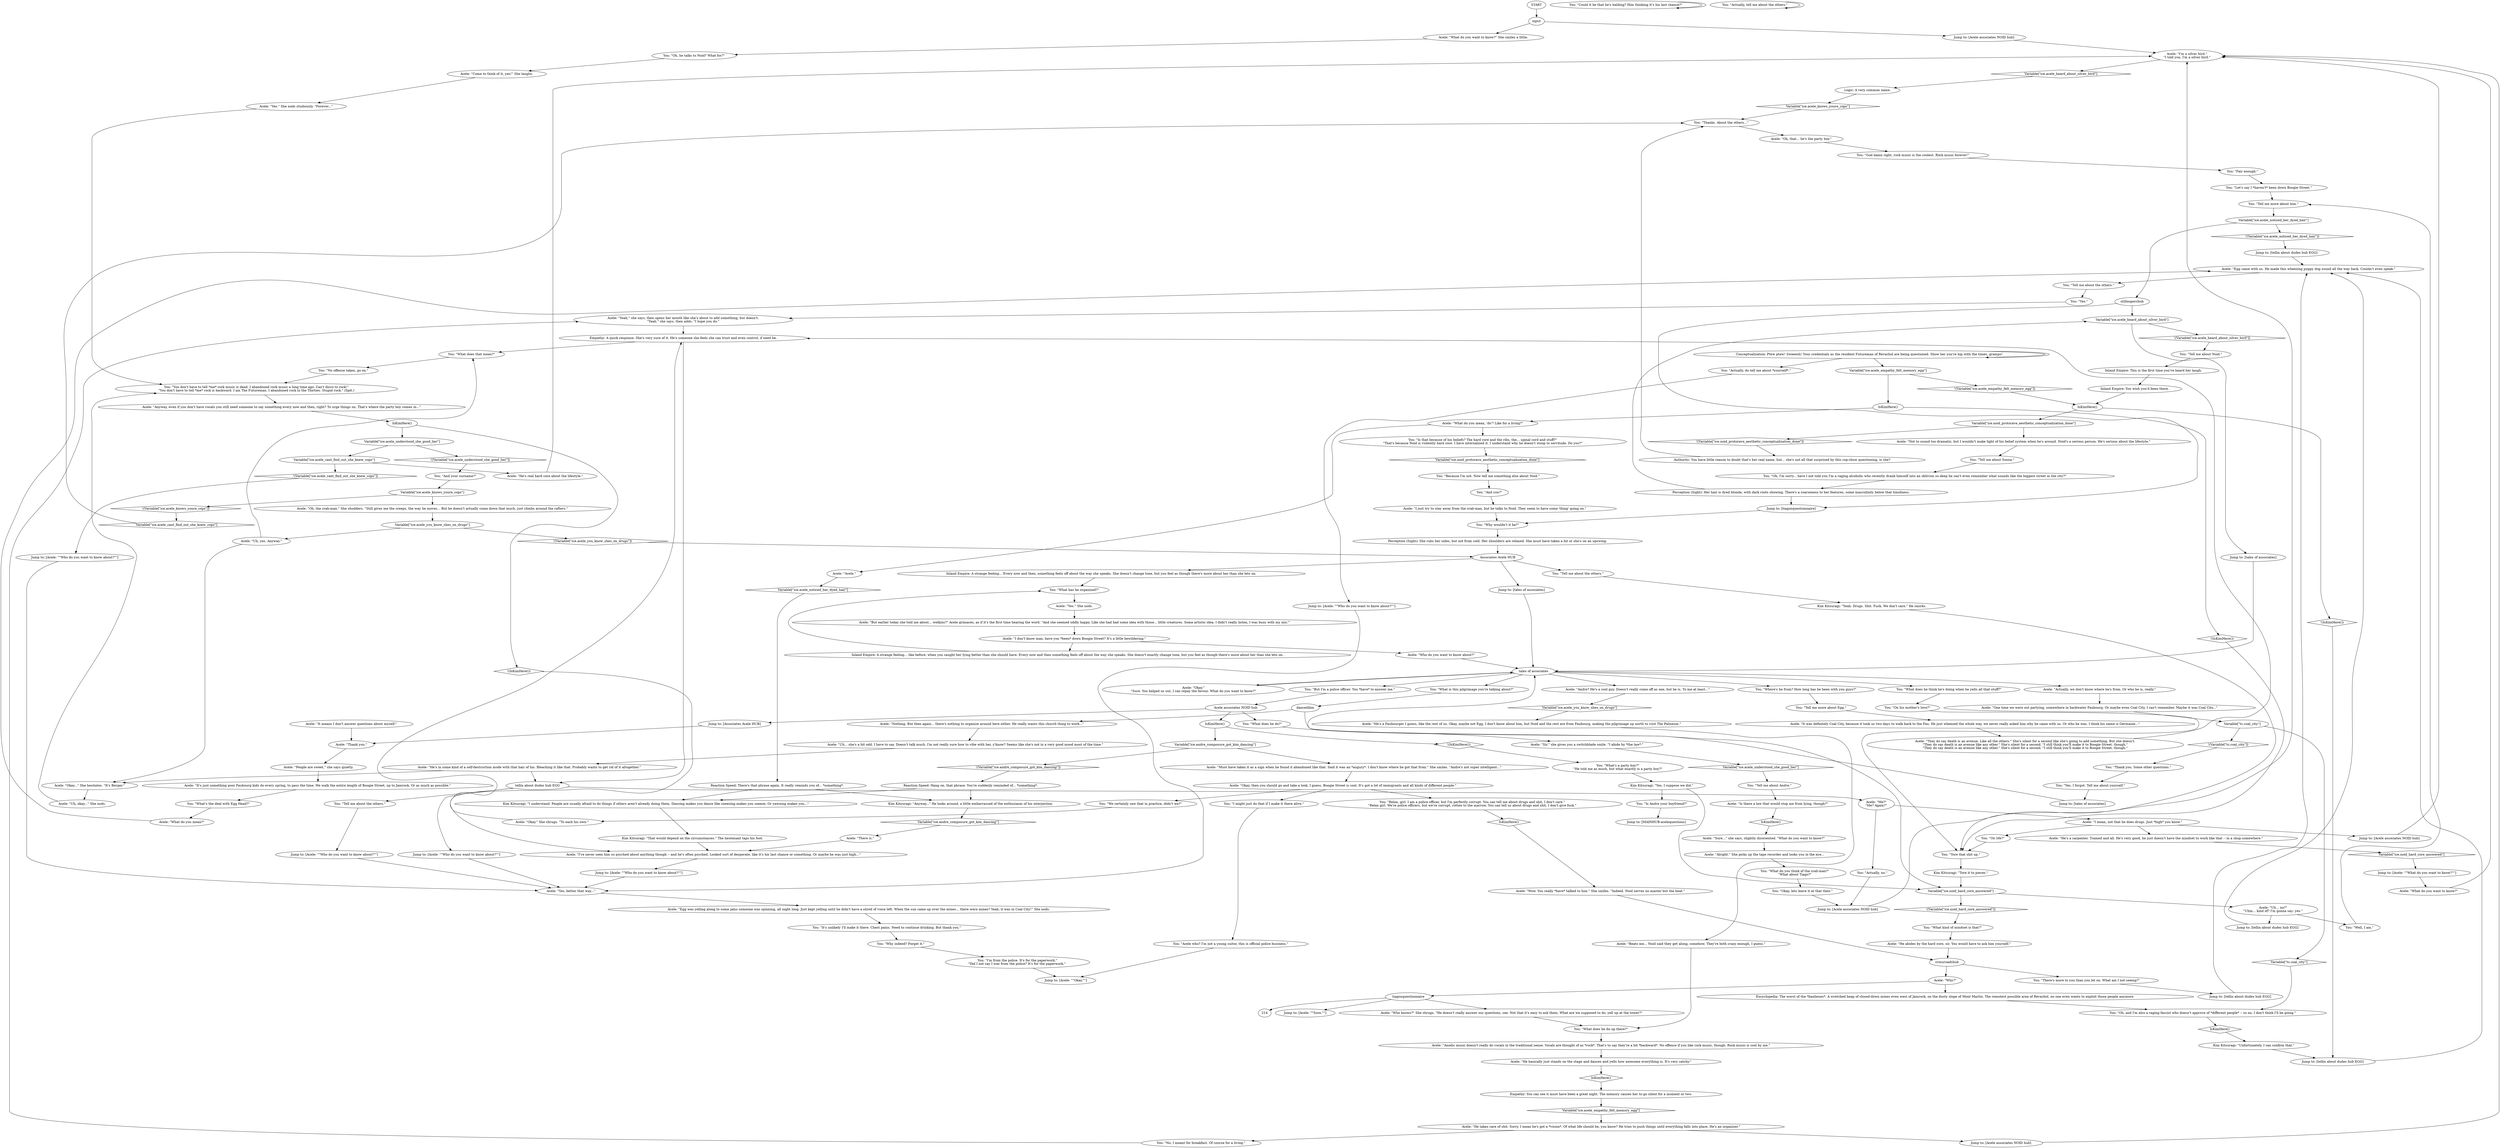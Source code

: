 # ICE / ACELE AND ASSOCIATES
# this is where the "ask about acele's associates" and "what's your name" branches are located.
# ==================================================
digraph G {
	  0 [label="START"];
	  1 [label="input"];
	  2 [label="tales of associates"];
	  3 [label="Kim Kitsuragi: \"Tore it to pieces.\""];
	  4 [label="You: \"What does he do?\""];
	  5 [label="Acele: \"What do you want to know?\""];
	  6 [label="Acele: \"What do you mean?\""];
	  7 [label="You: \"Tell me about the others.\""];
	  8 [label="Kim Kitsuragi: \"Unfortunately, I can confirm that.\""];
	  9 [label="You: \"Actually, no.\""];
	  10 [label="Acele: \"One time we were out partying, somewhere in backwater Faubourg. Or maybe even Coal City, I can't remember. Maybe it was Coal City...\""];
	  11 [label="Variable[\"tc.coal_city\"]"];
	  12 [label="Variable[\"tc.coal_city\"]", shape=diamond];
	  13 [label="!(Variable[\"tc.coal_city\"])", shape=diamond];
	  14 [label="Acele: \"He abides by the hard core, sir. You would have to ask him yourself.\""];
	  15 [label="You: \"What kind of mindset is that?\""];
	  16 [label="crossroadshub"];
	  17 [label="Acele: \"It means I don't answer questions about myself.\""];
	  18 [label="You: \"No offence taken, go on.\""];
	  19 [label="You: \"Actually, do tell me about *yourself*.\""];
	  20 [label="You: \"What is this pilgrimage you're talking about?\""];
	  21 [label="Jump to: [Associates Acele HUB]"];
	  22 [label="Acele: \"I've never seen him so psyched about anything though -- and he's often psyched. Looked sort of desperate, like it's his last chance or something. Or maybe he was just high...\""];
	  23 [label="Acele: \"Okay, then you should go and take a look, I guess. Boogie Street is cool. It's got a lot of immigrants and all kinds of different people.\""];
	  24 [label="You: \"Tell me more about him.\""];
	  25 [label="You: \"There's more to you than you let on. What am I not seeing?\""];
	  26 [label="Inland Empire: A strange feeling... Every now and then, something feels off about the way she speaks. She doesn't change tone, but you feel as though there's more about her than she lets on."];
	  27 [label="You: \"And your surname?\""];
	  28 [label="Jump to: [tiagosquestionnaire]"];
	  29 [label="You: \"What does he do up there?\""];
	  30 [label="Jump to: [Acele: \"\"Sure.\"\"]"];
	  31 [label="You: \"Yes, I forgot. Tell me about yourself.\""];
	  32 [label="Acele: \"I mean, not that he does drugs. Just *high* you know.\""];
	  33 [label="Jump to: [Acele: \"\"Who do you want to know about?\"\"]"];
	  34 [label="You: \"Yes.\""];
	  35 [label="Acele: \"Acele.\""];
	  36 [label="Jump to: [Acele associates NOID hub]"];
	  37 [label="You: \"Tell me about Soona.\""];
	  38 [label="Acele: \"Okay.\"\n\"Sure. You helped us out, I can repay the favour. What do you want to know?\""];
	  39 [label="Acele: \"What do you want to know?\" She smiles a little."];
	  40 [label="Acele: \"It was definitely Coal City, because it took us two days to walk back to the Fau. He just wheezed the whole way, we never really asked him why he came with us. Or who he was. I think his name is Germaine...\""];
	  41 [label="You: \"Tell me about the others.\""];
	  42 [label="You: \"No, I meant for breakfast. Of course for a living.\""];
	  43 [label="You: \"Is that because of his beliefs? The hard core and the ribs, the... spinal cord and stuff?\"\n\"That's because Noid is violently hard core. I have internalized it. I understand why he doesn't stoop to servitude. Do you?\""];
	  44 [label="Jump to: [Acele: \"\"What do you want to know?\"\"]"];
	  45 [label="Variable[\"ice.acele_noticed_her_dyed_hair\"]"];
	  46 [label="Variable[\"ice.acele_noticed_her_dyed_hair\"]", shape=diamond];
	  47 [label="!(Variable[\"ice.acele_noticed_her_dyed_hair\"])", shape=diamond];
	  48 [label="stillnoperchub"];
	  49 [label="Reaction Speed: There's that phrase again. It really reminds you of... *something*."];
	  50 [label="Logic: A very common name."];
	  51 [label="Acele: \"Uh, okay...\" She nods."];
	  52 [label="Acele: \"Anyway, even if you don't have vocals you still need someone to say something every now and then, right? To urge things on. That's where the party boy comes in...\""];
	  53 [label="You: \"You don't have to tell *me* rock music is dead. I abandoned rock music a long time ago. Can't disco to rock!\"\n\"You don't have to tell *me* rock is backward. I am The Futureman. I abandoned rock in the Thirties. Stupid rock.\" (Spit.)"];
	  54 [label="Conceptualization: Ptew ptew! Sweeesh! Your credentials as the resident Futureman of Revachol are being questioned. Show her you're hip with the times, gramps!"];
	  55 [label="Acele: \"He basically just stands on the stage and dances and yells how awesome everything is. It's very catchy.\""];
	  56 [label="IsKimHere()"];
	  57 [label="IsKimHere()", shape=diamond];
	  58 [label="!(IsKimHere())", shape=diamond];
	  59 [label="Variable[\"ice.acele_understood_she_good_lier\"]"];
	  60 [label="Variable[\"ice.acele_understood_she_good_lier\"]", shape=diamond];
	  61 [label="!(Variable[\"ice.acele_understood_she_good_lier\"])", shape=diamond];
	  62 [label="Variable[\"ice.acele_cant_find_out_she_knew_cops\"]"];
	  63 [label="Variable[\"ice.acele_cant_find_out_she_knew_cops\"]", shape=diamond];
	  64 [label="!(Variable[\"ice.acele_cant_find_out_she_knew_cops\"])", shape=diamond];
	  65 [label="Acele: \"He's real hard core about the lifestyle.\""];
	  66 [label="Acele: \"Beats me... Noid said they get along, somehow. They're both crazy enough, I guess.\""];
	  67 [label="Acele: \"Come to think of it, yes!\" She laughs."];
	  68 [label="You: \"Could it be that he's balding? Him thinking it's his last chance?\""];
	  69 [label="You: \"What does that mean?\""];
	  70 [label="Kim Kitsuragi: \"Anyway...\" He looks around, a little embarrassed of the enthusiasm of his interjection."];
	  71 [label="Kim Kitsuragi: \"That would depend on the circumstances.\" The lieutenant taps his foot."];
	  72 [label="Acele: \"Sure...\" she says, slightly disoriented. \"What do you want to know?\""];
	  73 [label="You: \"And you?\""];
	  74 [label="Acele: \"Why?\""];
	  75 [label="Variable[\"ice.acele_knows_youre_cops\"]"];
	  76 [label="Variable[\"ice.acele_knows_youre_cops\"]", shape=diamond];
	  77 [label="!(Variable[\"ice.acele_knows_youre_cops\"])", shape=diamond];
	  78 [label="Acele: \"Oh, the crab-man.\" She shudders. \"Still gives me the creeps, the way he moves... But he doesn't actually come down that much, just climbs around the rafters.\""];
	  79 [label="You: \"Okay, lets leave it at that then.\""];
	  80 [label="Kim Kitsuragi: \"I understand. People are usually afraid to do things if others aren't already doing them. Dancing makes you dance like sneezing makes you sneeze. Or yawning makes you...\""];
	  81 [label="Empathy: You can see it must have been a great night. The memory causes her to go silent for a moment or two."];
	  82 [label="Acele: \"It's just something poor Faubourg kids do every spring, to pass the time. We walk the entire length of Boogie Street, up to Jamrock. Or as much as possible.\""];
	  83 [label="danceitkim"];
	  84 [label="Acele: \"There is.\""];
	  85 [label="You: \"What do you think of the crab-man?\"\n\"What about Tiago?\""];
	  86 [label="Acele: \"Andre? He's a cool guy. Doesn't really come off as one, but he is. To me at least...\""];
	  87 [label="Acele: \"Is there a law that would stop me from lying, though?\""];
	  88 [label="Acele associates NOID hub"];
	  89 [label="Acele: \"I'm a silver bird.\"\n\"I told you, I'm a silver bird.\""];
	  90 [label="Jump to: [tales of associates]"];
	  91 [label="Acele: \"Egg was yelling along to some jams someone was spinning, all night long. Just kept yelling until he didn't have a shred of voice left. When the sun came up over the mines... there were mines? Yeah, it was in Coal City!\" She nods."];
	  92 [label="You: \"Oh, and I'm also a raging fascist who doesn't approve of *different people* -- so no, I don't think I'll be going.\""];
	  93 [label="You: \"Relax, girl. I am a police officer, but I'm perfectly corrupt. You can tell me about drugs and shit, I don't care.\"\n\"Relax girl. We're police officers, but we're corrupt, rotten to the marrow. You can tell us about drugs and shit, I don't give fuck.\""];
	  94 [label="Acele: \"He's a carpenter. Trained and all. He's very good, he just doesn't have the mindset to work like that -- in a shop somewhere.\""];
	  95 [label="Acele: \"Yeah,\" she says, then opens her mouth like she's about to add something, but doesn't.\n\"Yeah,\" she says, then adds: \"I hope you do.\""];
	  96 [label="You: \"Acele who? I'm not a young suitor, this is official police business.\""];
	  97 [label="Variable[\"ice.acele_heard_about_silver_bird\"]"];
	  98 [label="Variable[\"ice.acele_heard_about_silver_bird\"]", shape=diamond];
	  99 [label="!(Variable[\"ice.acele_heard_about_silver_bird\"])", shape=diamond];
	  100 [label="Jump to: [tales of associates]"];
	  101 [label="Acele: \"I don't know man, have you *been* down Boogie Street? It's a little bewildering.\""];
	  102 [label="Perception (Sight): She rubs her sides, but not from cold. Her shoulders are relaxed. She must have taken a hit or she's on an upswing."];
	  103 [label="Acele: \"He's a Faubourger I guess, like the rest of us. Okay, maybe not Egg, I don't know about him, but Noid and the rest are from Faubourg, making the pilgrimage up north to visit The Paliseum.\""];
	  104 [label="Inland Empire: This is the first time you've heard her laugh."];
	  105 [label="Acele: \"Yes.\" She nods studiously. \"Forever...\""];
	  106 [label="You: \"Fair enough.\""];
	  107 [label="Jump to: [tales of associates]"];
	  108 [label="Acele: \"People are sweet,\" she says quietly."];
	  109 [label="Acele: \"They do say death is an avenue. Like all the others.\" She's silent for a second like she's going to add something. But she doesn't.\n\"They do say death is an avenue like any other.\" She's silent for a second. \"I still think you'll make it to Boogie Street, though.\"\n\"They do say death is an avenue like any other.\" She's silent for a second. \"I still think you'll make it to Boogie Street, though.\""];
	  110 [label="You: \"Why indeed? Forget it.\""];
	  111 [label="Encyclopedia: The worst of the *banlieues*. A wretched heap of closed-down mines even west of Jamrock, on the dusty slope of Mont Martin. The remotest possible area of Revachol, no one even wants to exploit those people anymore."];
	  112 [label="You: \"Thank you. Some other questions.\""];
	  113 [label="Acele: \"Actually, we don't know where he's from. Or who he is, really.\""];
	  114 [label="You: \"Tell me more about Egg.\""];
	  115 [label="Variable[\"ice.noid_hard_core_answered\"]"];
	  116 [label="Variable[\"ice.noid_hard_core_answered\"]", shape=diamond];
	  117 [label="!(Variable[\"ice.noid_hard_core_answered\"])", shape=diamond];
	  118 [label="Acele: \"Uh... no?\"\n\"Uhm... kind of? I'm gonna say: yes.\""];
	  119 [label="Perception (Sight): Her hair is dyed blonde, with dark roots showing. There's a coarseness to her features, some masculinity below that timidness."];
	  120 [label="Jump to: [tellin about dudes hub EGG]"];
	  121 [label="You: \"What's a party boy?\"\n\"He told me as much, but what exactly is a party boy?\""];
	  122 [label="You: \"God damn right, rock music is the coolest. Rock music forever!\""];
	  123 [label="Variable[\"ice.acele_empathy_felt_memory_egg\"]"];
	  124 [label="Variable[\"ice.acele_empathy_felt_memory_egg\"]", shape=diamond];
	  125 [label="!(Variable[\"ice.acele_empathy_felt_memory_egg\"])", shape=diamond];
	  126 [label="IsKimHere()"];
	  127 [label="IsKimHere()", shape=diamond];
	  128 [label="!(IsKimHere())", shape=diamond];
	  129 [label="Acele: \"What do you mean, 'do'? Like for a living?\""];
	  130 [label="Acele: \"Sir,\" she gives you a switchblade smile. \"I abide by *the law*.\""];
	  131 [label="Acele: \"I just try to stay away from the crab-man, but he talks to Noid. They seem to have some 'thing' going on.\""];
	  132 [label="Variable[\"ice.acele_you_know_shes_on_drugs\"]"];
	  133 [label="Variable[\"ice.acele_you_know_shes_on_drugs\"]", shape=diamond];
	  134 [label="!(Variable[\"ice.acele_you_know_shes_on_drugs\"])", shape=diamond];
	  135 [label="Acele: \"Uh, yes. Anyway.\""];
	  136 [label="You: \"Tore that shit up.\""];
	  137 [label="You: \"Is Andre your boyfriend?\""];
	  138 [label="Acele: \"Okay...\" She hesitates. \"It's Berger.\""];
	  139 [label="Jump to: [Acele: \"\"Okay.\"\"]"];
	  140 [label="You: \"I'm from the police. It's for the paperwork.\"\n\"Did I not say I was from the police? It's for the paperwork.\" "];
	  141 [label="tiagosquestionnaire"];
	  142 [label="You: \"Why wouldn't it be?\""];
	  143 [label="You: \"What's the deal with Egg Head?\""];
	  144 [label="You: \"What does he think he's doing when he yells all that stuff?\""];
	  145 [label="Acele: \"Me?\"\n\"Me? Again?\""];
	  146 [label="Jump to: [Acele: \"\"Who do you want to know about?\"\"]"];
	  147 [label="Jump to: [Acele: \"\"Who do you want to know about?\"\"]"];
	  148 [label="You: \"Actually, tell me about the others.\""];
	  149 [label="IsKimHere()"];
	  150 [label="IsKimHere()", shape=diamond];
	  151 [label="!(IsKimHere())", shape=diamond];
	  152 [label="Variable[\"ice.andre_composure_got_kim_dancing\"]"];
	  153 [label="Variable[\"ice.andre_composure_got_kim_dancing\"]", shape=diamond];
	  154 [label="!(Variable[\"ice.andre_composure_got_kim_dancing\"])", shape=diamond];
	  155 [label="Acele: \"Must have taken it as a sign when he found it abandoned like that. Said it was an *augury*. I don't know where he got that from.\" She smiles. \"Andre's not super intelligent...\""];
	  156 [label="Acele: \"Uh... she's a bit odd, I have to say. Doesn't talk much. I'm not really sure how to vibe with her, y'know? Seems like she's not in a very good mood most of the time.\""];
	  157 [label="You: \"Oh, I'm sorry... have I not told you I'm a raging alcoholic who recently drank himself into an oblivion so deep he can't even remember what sounds like the biggest street in the city?\""];
	  158 [label="Acele: \"Who do you want to know about?\""];
	  159 [label="Acele: \"Yes, better that way...\""];
	  160 [label="Jump to: [Acele associates NOID hub]"];
	  161 [label="Empathy: A quick response. She's very sure of it. He's someone she feels she can trust and even control, if need be."];
	  162 [label="Acele: \"But earlier today she told me about... welkins?\" Acele grimaces, as if it's the first time hearing the word. \"And she seemed oddly happy. Like she had had some idea with those... little creatures. Some artistic idea. I didn't really listen, I was busy with my mic.\""];
	  163 [label="Acele: \"He's in some kind of a self-destruction mode with that hair of his. Bleaching it like that. Probably wants to get rid of it altogether.\""];
	  164 [label="Inland Empire: You wish you'd been there."];
	  165 [label="Acele: \"He takes care of shit. Sorry, I mean he's got a *vision*. Of what life should be, you know? He tries to push things until everything falls into place. He's an organizer.\""];
	  166 [label="Associates Acele HUB"];
	  167 [label="Acele: \"Thank you.\""];
	  168 [label="You: \"Let's say I *haven't* been down Boogie Street.\""];
	  169 [label="Inland Empire: A strange feeling... like before, when you caught her lying better than she should have. Every now and then something feels off about the way she speaks. She doesn't exactly change tone, but you feel as though there's more about her than she lets on."];
	  170 [label="You: \"Tell me about Andre.\""];
	  171 [label="You: \"Where's he from? How long has he been with you guys?\""];
	  172 [label="Jump to: [Acele: \"\"Who do you want to know about?\"\"]"];
	  173 [label="Kim Kitsuragi: \"Yeah. Drugs. Shit. Fuck. We don't care.\" He smirks."];
	  174 [label="Acele: \"Wow. You really *have* talked to him.\" She smiles. \"Indeed. Noid serves no master but the beat.\""];
	  175 [label="You: \"Because I'm not. Now tell me something else about Noid.\""];
	  176 [label="You: \"Well, I am.\""];
	  177 [label="Jump to: [tellin about dudes hub EGG]"];
	  178 [label="Reaction Speed: Hang on, that phrase. You're suddenly reminded of... *something*."];
	  179 [label="You: \"Tell me about Noid.\""];
	  180 [label="You: \"But I'm a police officer. You *have* to answer me.\""];
	  181 [label="You: \"Tell me about the others.\""];
	  182 [label="tellin about dudes hub EGG"];
	  183 [label="Acele: \"Egg came with us. He made this wheezing puppy dog sound all the way back. Couldn't even speak.\""];
	  184 [label="You: \"It's unlikely I'll make it there. Chest pains. Need to continue drinking. But thank you.\""];
	  185 [label="You: \"I might just do that if I make it there alive.\""];
	  186 [label="You: \"We certainly saw that in practice, didn't we?\""];
	  187 [label="Acele: \"Nothing. But then again... there's nothing to organize around here either. He really wants this church thing to work...\""];
	  188 [label="Acele: \"Yes.\" She nods."];
	  189 [label="Jump to: [MAINHUB-acelequestions]"];
	  190 [label="You: \"Thanks. About the others...\""];
	  191 [label="Acele: \"Who knows?\" She shrugs. \"He doesn't really answer our questions, see. Not that it's easy to ask them. What are we supposed to do, yell up at the tower?\""];
	  192 [label="Acele: \"Anodic music doesn't really do vocals in the traditional sense. Vocals are thought of as *rock*. That's to say they're a bit *backward*. No offence if you like rock music, though. Rock music is cool by me.\""];
	  193 [label="Kim Kitsuragi: \"Yes, I suppose we did.\""];
	  194 [label="Acele: \"Okay.\" She shrugs. \"To each his own.\""];
	  195 [label="Jump to: [tellin about dudes hub EGG]"];
	  196 [label="IsKimHere()"];
	  197 [label="IsKimHere()", shape=diamond];
	  198 [label="!(IsKimHere())", shape=diamond];
	  199 [label="Variable[\"ice.noid_protorave_aesthetic_conceptualization_done\"]"];
	  200 [label="Variable[\"ice.noid_protorave_aesthetic_conceptualization_done\"]", shape=diamond];
	  201 [label="!(Variable[\"ice.noid_protorave_aesthetic_conceptualization_done\"])", shape=diamond];
	  202 [label="Acele: \"Not to sound too dramatic, but I wouldn't make light of his belief system when he's around. Noid's a serious person. He's serious about the lifestyle.\""];
	  203 [label="Authority: You have little reason to doubt that's her real name, but... she's not all that surprised by this cop-show questioning, is she?"];
	  204 [label="Jump to: [Acele: \"\"Who do you want to know about?\"\"]"];
	  205 [label="Acele: \"Oh, that... he's the party boy.\""];
	  206 [label="You: \"On his mother's love?\""];
	  207 [label="You: \"On life?\""];
	  208 [label="Jump to: [Acele associates NOID hub]"];
	  209 [label="You: \"What has he organized?\""];
	  210 [label="Jump to: [Acele associates NOID hub]"];
	  211 [label="Acele: \"Alright.\" She picks up the tape recorder and looks you in the eye..."];
	  212 [label="Jump to: [tellin about dudes hub EGG]"];
	  213 [label="You: \"Oh, he talks to Noid? What for?\""];
	  0 -> 1
	  1 -> 36
	  1 -> 39
	  2 -> 38
	  2 -> 171
	  2 -> 144
	  2 -> 113
	  2 -> 180
	  2 -> 20
	  2 -> 86
	  3 -> 115
	  4 -> 130
	  5 -> 89
	  6 -> 183
	  7 -> 147
	  8 -> 195
	  9 -> 160
	  10 -> 11
	  11 -> 12
	  11 -> 13
	  12 -> 92
	  13 -> 112
	  14 -> 16
	  15 -> 14
	  16 -> 25
	  16 -> 74
	  17 -> 167
	  18 -> 53
	  19 -> 146
	  20 -> 83
	  21 -> 167
	  22 -> 33
	  23 -> 185
	  23 -> 186
	  23 -> 93
	  24 -> 45
	  25 -> 212
	  26 -> 209
	  27 -> 75
	  28 -> 142
	  29 -> 192
	  31 -> 90
	  32 -> 208
	  32 -> 94
	  32 -> 207
	  33 -> 159
	  34 -> 95
	  35 -> 46
	  36 -> 89
	  37 -> 157
	  38 -> 2
	  39 -> 213
	  40 -> 109
	  41 -> 34
	  42 -> 95
	  43 -> 200
	  44 -> 5
	  45 -> 48
	  45 -> 47
	  46 -> 49
	  47 -> 120
	  48 -> 97
	  48 -> 28
	  49 -> 80
	  49 -> 70
	  50 -> 76
	  51 -> 53
	  52 -> 56
	  53 -> 52
	  54 -> 19
	  54 -> 123
	  54 -> 54
	  55 -> 150
	  56 -> 58
	  56 -> 59
	  57 -> 72
	  58 -> 22
	  59 -> 61
	  59 -> 62
	  60 -> 170
	  61 -> 27
	  62 -> 64
	  62 -> 65
	  63 -> 190
	  64 -> 204
	  65 -> 89
	  66 -> 29
	  67 -> 105
	  68 -> 68
	  69 -> 18
	  70 -> 153
	  71 -> 22
	  72 -> 211
	  73 -> 131
	  74 -> 141
	  74 -> 111
	  75 -> 77
	  75 -> 78
	  76 -> 190
	  77 -> 63
	  78 -> 132
	  79 -> 160
	  80 -> 71
	  81 -> 124
	  82 -> 143
	  83 -> 115
	  83 -> 187
	  84 -> 22
	  85 -> 79
	  86 -> 133
	  87 -> 57
	  88 -> 4
	  88 -> 21
	  88 -> 149
	  89 -> 98
	  90 -> 2
	  91 -> 184
	  92 -> 197
	  93 -> 127
	  94 -> 116
	  95 -> 161
	  96 -> 139
	  97 -> 99
	  97 -> 100
	  98 -> 50
	  99 -> 179
	  100 -> 2
	  101 -> 169
	  101 -> 158
	  102 -> 166
	  103 -> 66
	  104 -> 164
	  105 -> 53
	  106 -> 168
	  107 -> 2
	  108 -> 82
	  109 -> 161
	  110 -> 140
	  111 -> 92
	  112 -> 31
	  113 -> 10
	  114 -> 40
	  115 -> 117
	  115 -> 118
	  116 -> 44
	  117 -> 15
	  118 -> 176
	  118 -> 177
	  119 -> 97
	  119 -> 28
	  120 -> 183
	  121 -> 193
	  122 -> 106
	  123 -> 125
	  123 -> 126
	  124 -> 165
	  125 -> 196
	  126 -> 128
	  126 -> 129
	  127 -> 174
	  128 -> 136
	  129 -> 43
	  129 -> 35
	  130 -> 60
	  131 -> 142
	  132 -> 134
	  132 -> 135
	  133 -> 103
	  134 -> 166
	  135 -> 138
	  135 -> 69
	  136 -> 3
	  137 -> 189
	  138 -> 51
	  140 -> 139
	  141 -> 191
	  141 -> 214
	  141 -> 30
	  142 -> 102
	  143 -> 6
	  144 -> 206
	  145 -> 32
	  145 -> 9
	  146 -> 159
	  147 -> 159
	  148 -> 148
	  149 -> 152
	  149 -> 151
	  150 -> 81
	  151 -> 121
	  152 -> 154
	  152 -> 155
	  153 -> 84
	  154 -> 178
	  155 -> 23
	  156 -> 163
	  157 -> 119
	  158 -> 2
	  159 -> 91
	  160 -> 89
	  161 -> 69
	  161 -> 182
	  162 -> 101
	  163 -> 138
	  163 -> 182
	  164 -> 196
	  165 -> 210
	  165 -> 42
	  166 -> 26
	  166 -> 107
	  166 -> 181
	  167 -> 108
	  168 -> 24
	  169 -> 209
	  170 -> 87
	  171 -> 114
	  172 -> 159
	  173 -> 136
	  174 -> 16
	  175 -> 73
	  176 -> 24
	  177 -> 183
	  178 -> 80
	  178 -> 70
	  179 -> 104
	  180 -> 88
	  181 -> 173
	  182 -> 145
	  182 -> 172
	  182 -> 7
	  183 -> 41
	  184 -> 110
	  185 -> 96
	  186 -> 194
	  187 -> 156
	  188 -> 162
	  190 -> 205
	  191 -> 29
	  192 -> 55
	  193 -> 137
	  193 -> 115
	  194 -> 161
	  195 -> 183
	  196 -> 198
	  196 -> 199
	  197 -> 8
	  198 -> 195
	  199 -> 201
	  199 -> 202
	  200 -> 175
	  201 -> 203
	  202 -> 37
	  203 -> 190
	  204 -> 159
	  205 -> 122
	  206 -> 136
	  207 -> 136
	  208 -> 89
	  209 -> 188
	  210 -> 89
	  211 -> 85
	  212 -> 183
	  213 -> 67
}


